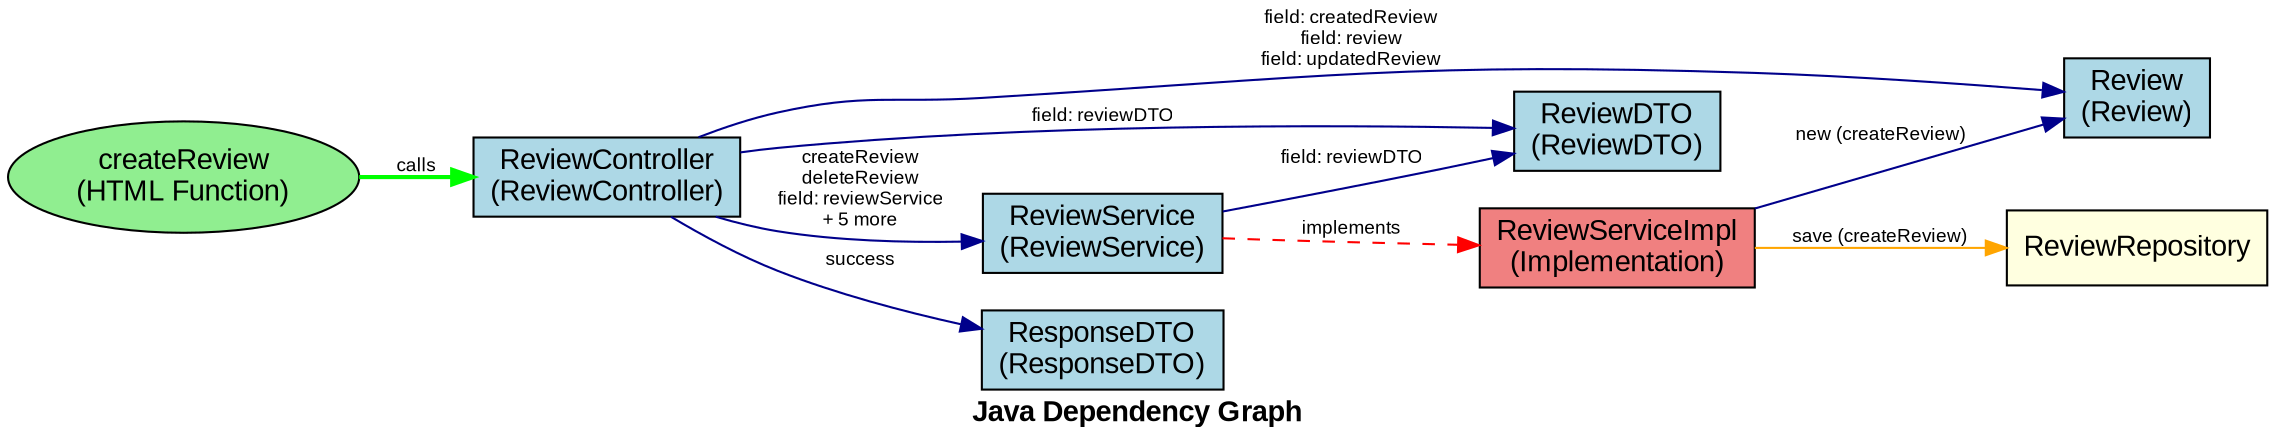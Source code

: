 digraph JavaDependencies {
    rankdir=LR;
    node [shape=box, style=filled, fillcolor=lightblue, fontname="Arial"];
    edge [fontname="Arial", fontsize=9, color=darkblue];
    graph [fontname="Arial Bold", fontsize=14, label="Java Dependency Graph"];

    "Review" [label="Review\n(Review)", URL="javascript:showNodeInfo('Review')", fillcolor="lightblue"];
    "ReviewDTO" [label="ReviewDTO\n(ReviewDTO)", URL="javascript:showNodeInfo('ReviewDTO')", fillcolor="lightblue"];
    "ReviewService" [label="ReviewService\n(ReviewService)", URL="javascript:showNodeInfo('ReviewService')", fillcolor="lightblue"];
    "ResponseDTO" [label="ResponseDTO\n(ResponseDTO)", URL="javascript:showNodeInfo('ResponseDTO')", fillcolor="lightblue"];
    "ReviewController" [label="ReviewController\n(ReviewController)", URL="javascript:showNodeInfo('ReviewController')", fillcolor="lightblue"];

    // Dependencies with method calls
    "ReviewController" -> "ResponseDTO" [label="success", URL="javascript:showEdgeInfo('ReviewController', 'ResponseDTO')"];
    "ReviewController" -> "ReviewService" [label="createReview\ndeleteReview\nfield: reviewService\n+ 5 more", URL="javascript:showEdgeInfo('ReviewController', 'ReviewService')"];
    "ReviewController" -> "Review" [label="field: createdReview\nfield: review\nfield: updatedReview", URL="javascript:showEdgeInfo('ReviewController', 'Review')"];
    "ReviewController" -> "ReviewDTO" [label="field: reviewDTO", URL="javascript:showEdgeInfo('ReviewController', 'ReviewDTO')"];
    "ReviewService" -> "ReviewDTO" [label="field: reviewDTO", URL="javascript:showEdgeInfo('ReviewService', 'ReviewDTO')"];

    // Service Implementation Nodes
    "ReviewServiceImpl" [label="ReviewServiceImpl\n(Implementation)", URL="javascript:showNodeInfo('ReviewServiceImpl')", fillcolor="lightcoral", shape="box"];
    "ReviewService" -> "ReviewServiceImpl" [label="implements", URL="javascript:showEdgeInfo('ReviewService', 'ReviewServiceImpl')", color="red", style="dashed"];

    // createReview method dependencies in ReviewServiceImpl
    "ReviewServiceImpl" -> "Review" [label="new (createReview)", URL="javascript:showEdgeInfo('ReviewServiceImpl', 'Review')"];
    "ReviewRepository" [label="ReviewRepository", URL="javascript:showNodeInfo('ReviewRepository')", fillcolor="lightyellow", shape="box"];
    "ReviewServiceImpl" -> "ReviewRepository" [label="save (createReview)", URL="javascript:showEdgeInfo('ReviewServiceImpl', 'ReviewRepository')", color="orange"];

    // HTML Function Nodes
    "HTML_createReview" [label="createReview\n(HTML Function)", URL="javascript:showNodeInfo('HTML_createReview')", fillcolor="lightgreen", shape="ellipse"];
    "HTML_createReview" -> "ReviewController" [label="calls", URL="javascript:showEdgeInfo('HTML_createReview', 'ReviewController')", color="green", style="bold"];
}